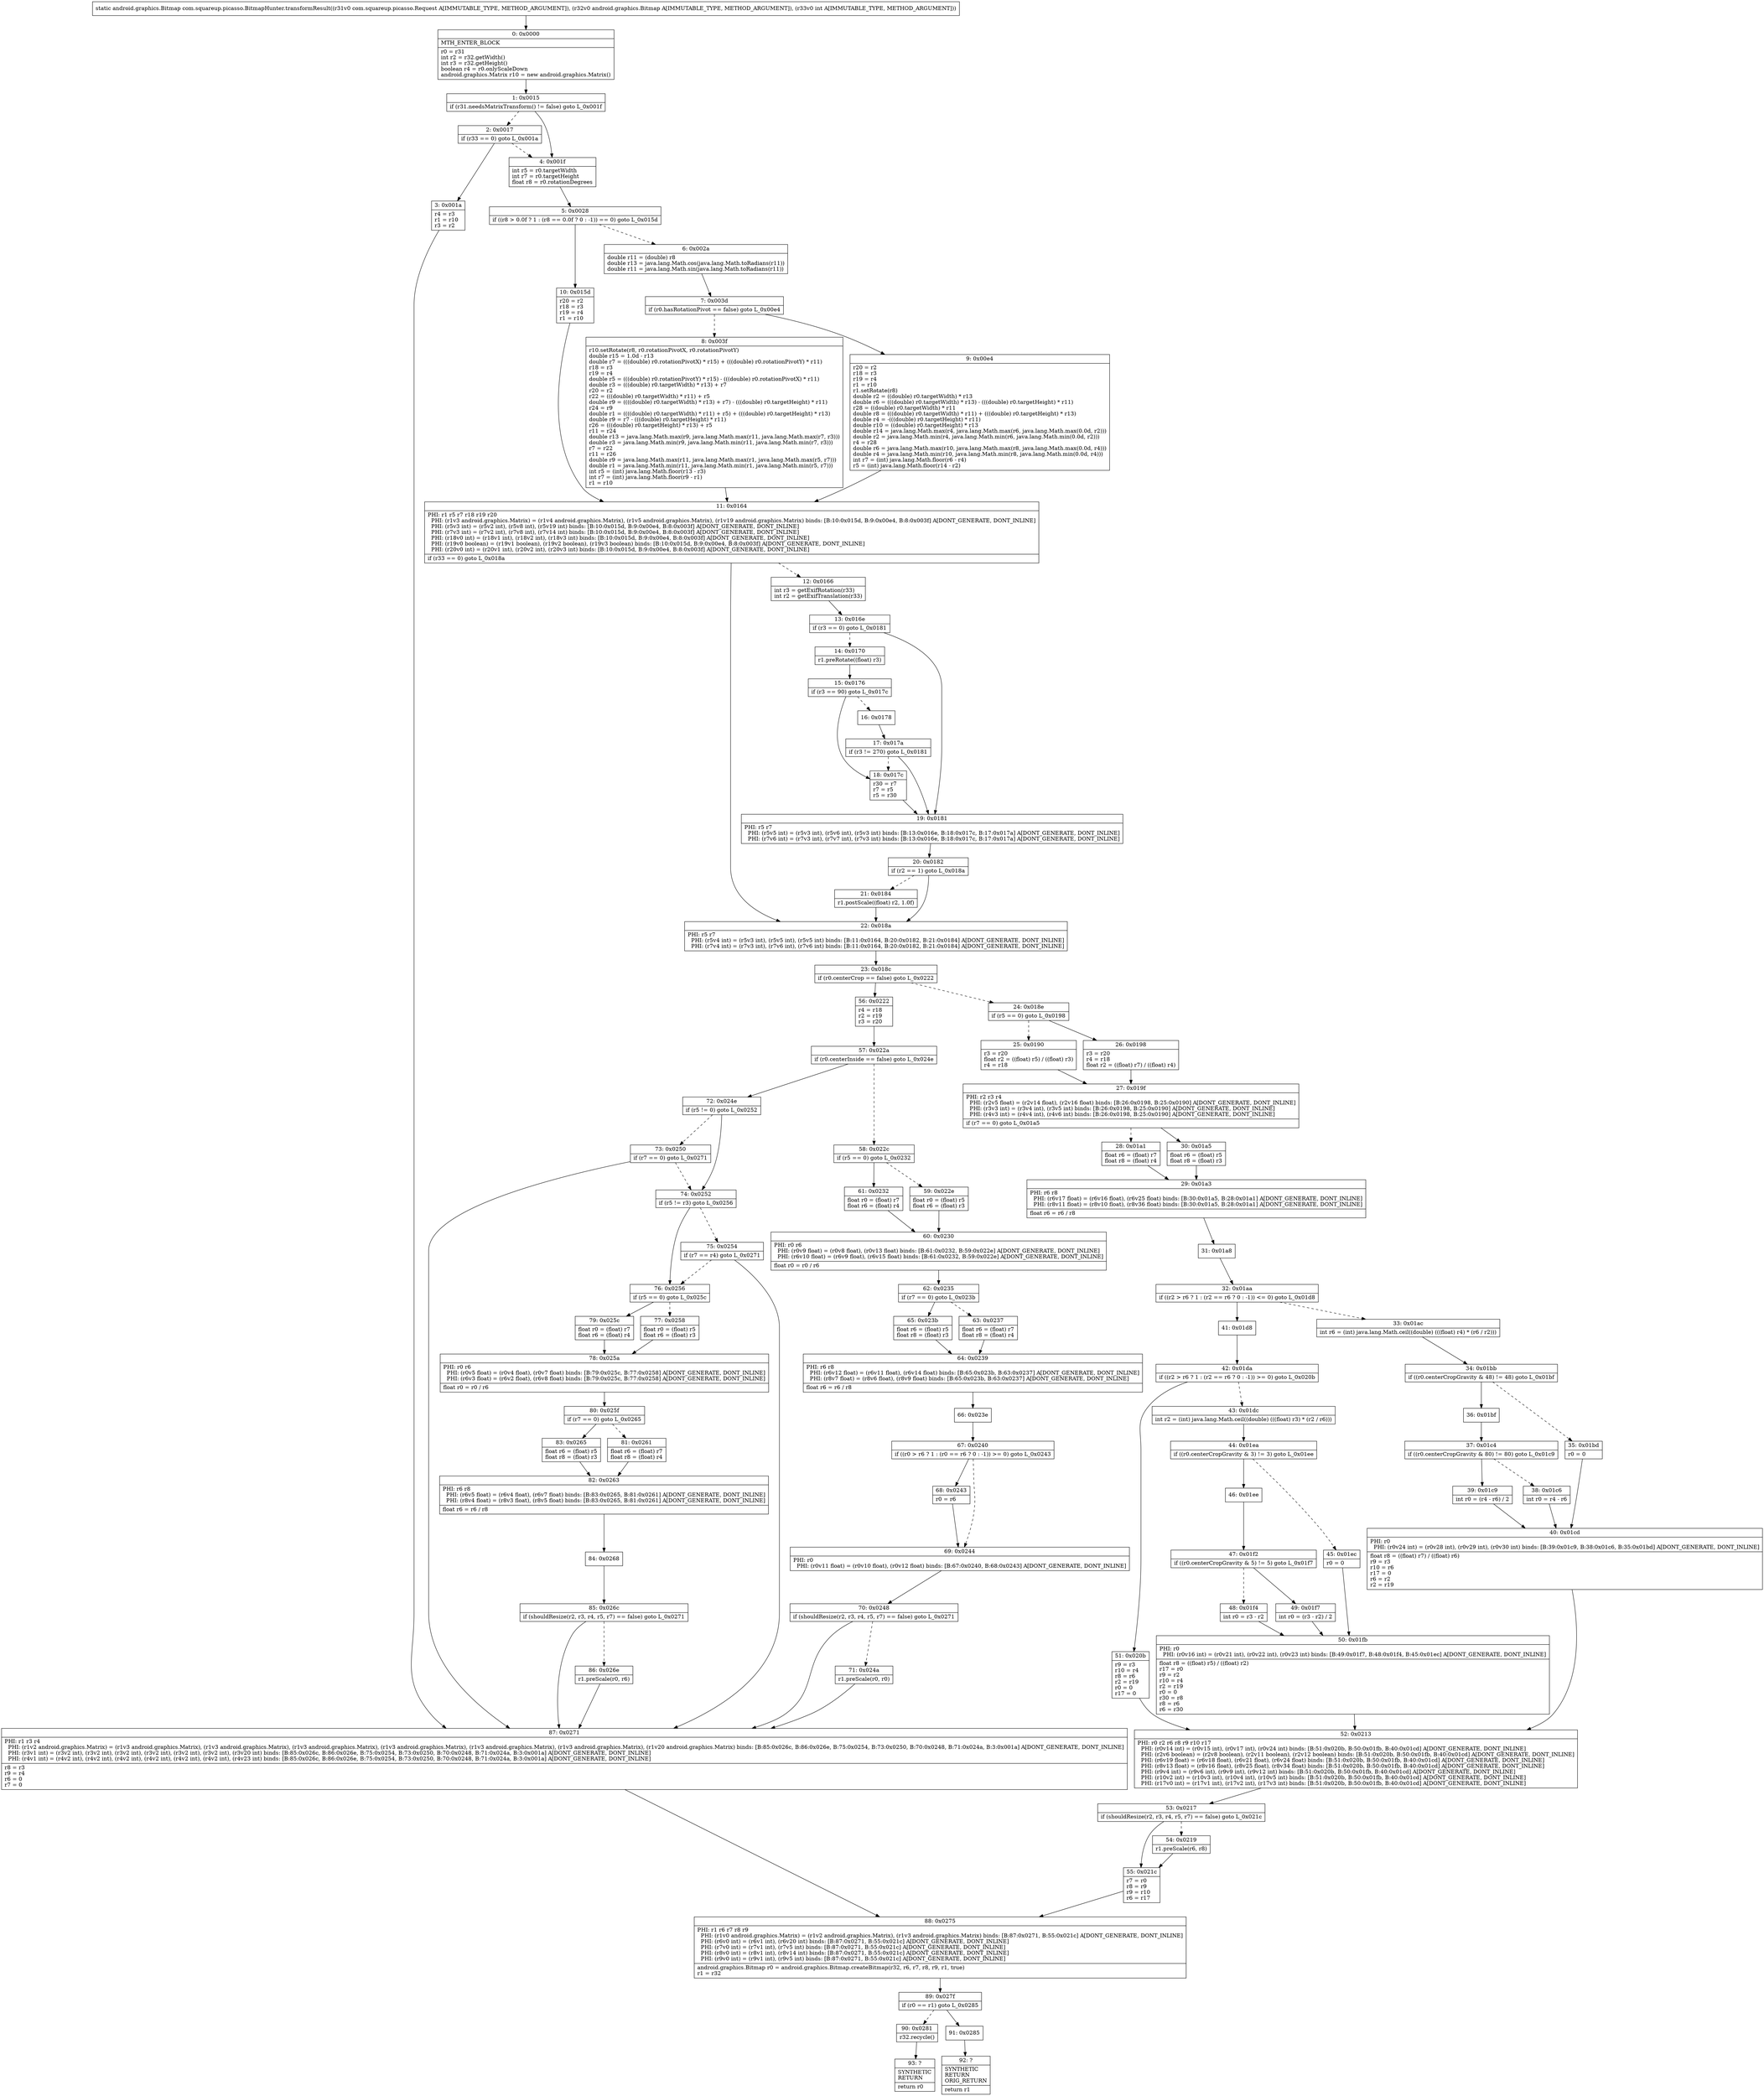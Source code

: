 digraph "CFG forcom.squareup.picasso.BitmapHunter.transformResult(Lcom\/squareup\/picasso\/Request;Landroid\/graphics\/Bitmap;I)Landroid\/graphics\/Bitmap;" {
Node_0 [shape=record,label="{0\:\ 0x0000|MTH_ENTER_BLOCK\l|r0 = r31\lint r2 = r32.getWidth()\lint r3 = r32.getHeight()\lboolean r4 = r0.onlyScaleDown\landroid.graphics.Matrix r10 = new android.graphics.Matrix()\l}"];
Node_1 [shape=record,label="{1\:\ 0x0015|if (r31.needsMatrixTransform() != false) goto L_0x001f\l}"];
Node_2 [shape=record,label="{2\:\ 0x0017|if (r33 == 0) goto L_0x001a\l}"];
Node_3 [shape=record,label="{3\:\ 0x001a|r4 = r3\lr1 = r10\lr3 = r2\l}"];
Node_4 [shape=record,label="{4\:\ 0x001f|int r5 = r0.targetWidth\lint r7 = r0.targetHeight\lfloat r8 = r0.rotationDegrees\l}"];
Node_5 [shape=record,label="{5\:\ 0x0028|if ((r8 \> 0.0f ? 1 : (r8 == 0.0f ? 0 : \-1)) == 0) goto L_0x015d\l}"];
Node_6 [shape=record,label="{6\:\ 0x002a|double r11 = (double) r8\ldouble r13 = java.lang.Math.cos(java.lang.Math.toRadians(r11))\ldouble r11 = java.lang.Math.sin(java.lang.Math.toRadians(r11))\l}"];
Node_7 [shape=record,label="{7\:\ 0x003d|if (r0.hasRotationPivot == false) goto L_0x00e4\l}"];
Node_8 [shape=record,label="{8\:\ 0x003f|r10.setRotate(r8, r0.rotationPivotX, r0.rotationPivotY)\ldouble r15 = 1.0d \- r13\ldouble r7 = (((double) r0.rotationPivotX) * r15) + (((double) r0.rotationPivotY) * r11)\lr18 = r3\lr19 = r4\ldouble r5 = (((double) r0.rotationPivotY) * r15) \- (((double) r0.rotationPivotX) * r11)\ldouble r3 = (((double) r0.targetWidth) * r13) + r7\lr20 = r2\lr22 = (((double) r0.targetWidth) * r11) + r5\ldouble r9 = ((((double) r0.targetWidth) * r13) + r7) \- (((double) r0.targetHeight) * r11)\lr24 = r9\ldouble r1 = ((((double) r0.targetWidth) * r11) + r5) + (((double) r0.targetHeight) * r13)\ldouble r9 = r7 \- (((double) r0.targetHeight) * r11)\lr26 = (((double) r0.targetHeight) * r13) + r5\lr11 = r24\ldouble r13 = java.lang.Math.max(r9, java.lang.Math.max(r11, java.lang.Math.max(r7, r3)))\ldouble r3 = java.lang.Math.min(r9, java.lang.Math.min(r11, java.lang.Math.min(r7, r3)))\lr7 = r22\lr11 = r26\ldouble r9 = java.lang.Math.max(r11, java.lang.Math.max(r1, java.lang.Math.max(r5, r7)))\ldouble r1 = java.lang.Math.min(r11, java.lang.Math.min(r1, java.lang.Math.min(r5, r7)))\lint r5 = (int) java.lang.Math.floor(r13 \- r3)\lint r7 = (int) java.lang.Math.floor(r9 \- r1)\lr1 = r10\l}"];
Node_9 [shape=record,label="{9\:\ 0x00e4|r20 = r2\lr18 = r3\lr19 = r4\lr1 = r10\lr1.setRotate(r8)\ldouble r2 = ((double) r0.targetWidth) * r13\ldouble r6 = (((double) r0.targetWidth) * r13) \- (((double) r0.targetHeight) * r11)\lr28 = ((double) r0.targetWidth) * r11\ldouble r8 = (((double) r0.targetWidth) * r11) + (((double) r0.targetHeight) * r13)\ldouble r4 = \-(((double) r0.targetHeight) * r11)\ldouble r10 = ((double) r0.targetHeight) * r13\ldouble r14 = java.lang.Math.max(r4, java.lang.Math.max(r6, java.lang.Math.max(0.0d, r2)))\ldouble r2 = java.lang.Math.min(r4, java.lang.Math.min(r6, java.lang.Math.min(0.0d, r2)))\lr4 = r28\ldouble r6 = java.lang.Math.max(r10, java.lang.Math.max(r8, java.lang.Math.max(0.0d, r4)))\ldouble r4 = java.lang.Math.min(r10, java.lang.Math.min(r8, java.lang.Math.min(0.0d, r4)))\lint r7 = (int) java.lang.Math.floor(r6 \- r4)\lr5 = (int) java.lang.Math.floor(r14 \- r2)\l}"];
Node_10 [shape=record,label="{10\:\ 0x015d|r20 = r2\lr18 = r3\lr19 = r4\lr1 = r10\l}"];
Node_11 [shape=record,label="{11\:\ 0x0164|PHI: r1 r5 r7 r18 r19 r20 \l  PHI: (r1v3 android.graphics.Matrix) = (r1v4 android.graphics.Matrix), (r1v5 android.graphics.Matrix), (r1v19 android.graphics.Matrix) binds: [B:10:0x015d, B:9:0x00e4, B:8:0x003f] A[DONT_GENERATE, DONT_INLINE]\l  PHI: (r5v3 int) = (r5v2 int), (r5v8 int), (r5v19 int) binds: [B:10:0x015d, B:9:0x00e4, B:8:0x003f] A[DONT_GENERATE, DONT_INLINE]\l  PHI: (r7v3 int) = (r7v2 int), (r7v8 int), (r7v14 int) binds: [B:10:0x015d, B:9:0x00e4, B:8:0x003f] A[DONT_GENERATE, DONT_INLINE]\l  PHI: (r18v0 int) = (r18v1 int), (r18v2 int), (r18v3 int) binds: [B:10:0x015d, B:9:0x00e4, B:8:0x003f] A[DONT_GENERATE, DONT_INLINE]\l  PHI: (r19v0 boolean) = (r19v1 boolean), (r19v2 boolean), (r19v3 boolean) binds: [B:10:0x015d, B:9:0x00e4, B:8:0x003f] A[DONT_GENERATE, DONT_INLINE]\l  PHI: (r20v0 int) = (r20v1 int), (r20v2 int), (r20v3 int) binds: [B:10:0x015d, B:9:0x00e4, B:8:0x003f] A[DONT_GENERATE, DONT_INLINE]\l|if (r33 == 0) goto L_0x018a\l}"];
Node_12 [shape=record,label="{12\:\ 0x0166|int r3 = getExifRotation(r33)\lint r2 = getExifTranslation(r33)\l}"];
Node_13 [shape=record,label="{13\:\ 0x016e|if (r3 == 0) goto L_0x0181\l}"];
Node_14 [shape=record,label="{14\:\ 0x0170|r1.preRotate((float) r3)\l}"];
Node_15 [shape=record,label="{15\:\ 0x0176|if (r3 == 90) goto L_0x017c\l}"];
Node_16 [shape=record,label="{16\:\ 0x0178}"];
Node_17 [shape=record,label="{17\:\ 0x017a|if (r3 != 270) goto L_0x0181\l}"];
Node_18 [shape=record,label="{18\:\ 0x017c|r30 = r7\lr7 = r5\lr5 = r30\l}"];
Node_19 [shape=record,label="{19\:\ 0x0181|PHI: r5 r7 \l  PHI: (r5v5 int) = (r5v3 int), (r5v6 int), (r5v3 int) binds: [B:13:0x016e, B:18:0x017c, B:17:0x017a] A[DONT_GENERATE, DONT_INLINE]\l  PHI: (r7v6 int) = (r7v3 int), (r7v7 int), (r7v3 int) binds: [B:13:0x016e, B:18:0x017c, B:17:0x017a] A[DONT_GENERATE, DONT_INLINE]\l}"];
Node_20 [shape=record,label="{20\:\ 0x0182|if (r2 == 1) goto L_0x018a\l}"];
Node_21 [shape=record,label="{21\:\ 0x0184|r1.postScale((float) r2, 1.0f)\l}"];
Node_22 [shape=record,label="{22\:\ 0x018a|PHI: r5 r7 \l  PHI: (r5v4 int) = (r5v3 int), (r5v5 int), (r5v5 int) binds: [B:11:0x0164, B:20:0x0182, B:21:0x0184] A[DONT_GENERATE, DONT_INLINE]\l  PHI: (r7v4 int) = (r7v3 int), (r7v6 int), (r7v6 int) binds: [B:11:0x0164, B:20:0x0182, B:21:0x0184] A[DONT_GENERATE, DONT_INLINE]\l}"];
Node_23 [shape=record,label="{23\:\ 0x018c|if (r0.centerCrop == false) goto L_0x0222\l}"];
Node_24 [shape=record,label="{24\:\ 0x018e|if (r5 == 0) goto L_0x0198\l}"];
Node_25 [shape=record,label="{25\:\ 0x0190|r3 = r20\lfloat r2 = ((float) r5) \/ ((float) r3)\lr4 = r18\l}"];
Node_26 [shape=record,label="{26\:\ 0x0198|r3 = r20\lr4 = r18\lfloat r2 = ((float) r7) \/ ((float) r4)\l}"];
Node_27 [shape=record,label="{27\:\ 0x019f|PHI: r2 r3 r4 \l  PHI: (r2v5 float) = (r2v14 float), (r2v16 float) binds: [B:26:0x0198, B:25:0x0190] A[DONT_GENERATE, DONT_INLINE]\l  PHI: (r3v3 int) = (r3v4 int), (r3v5 int) binds: [B:26:0x0198, B:25:0x0190] A[DONT_GENERATE, DONT_INLINE]\l  PHI: (r4v3 int) = (r4v4 int), (r4v6 int) binds: [B:26:0x0198, B:25:0x0190] A[DONT_GENERATE, DONT_INLINE]\l|if (r7 == 0) goto L_0x01a5\l}"];
Node_28 [shape=record,label="{28\:\ 0x01a1|float r6 = (float) r7\lfloat r8 = (float) r4\l}"];
Node_29 [shape=record,label="{29\:\ 0x01a3|PHI: r6 r8 \l  PHI: (r6v17 float) = (r6v16 float), (r6v25 float) binds: [B:30:0x01a5, B:28:0x01a1] A[DONT_GENERATE, DONT_INLINE]\l  PHI: (r8v11 float) = (r8v10 float), (r8v36 float) binds: [B:30:0x01a5, B:28:0x01a1] A[DONT_GENERATE, DONT_INLINE]\l|float r6 = r6 \/ r8\l}"];
Node_30 [shape=record,label="{30\:\ 0x01a5|float r6 = (float) r5\lfloat r8 = (float) r3\l}"];
Node_31 [shape=record,label="{31\:\ 0x01a8}"];
Node_32 [shape=record,label="{32\:\ 0x01aa|if ((r2 \> r6 ? 1 : (r2 == r6 ? 0 : \-1)) \<= 0) goto L_0x01d8\l}"];
Node_33 [shape=record,label="{33\:\ 0x01ac|int r6 = (int) java.lang.Math.ceil((double) (((float) r4) * (r6 \/ r2)))\l}"];
Node_34 [shape=record,label="{34\:\ 0x01bb|if ((r0.centerCropGravity & 48) != 48) goto L_0x01bf\l}"];
Node_35 [shape=record,label="{35\:\ 0x01bd|r0 = 0\l}"];
Node_36 [shape=record,label="{36\:\ 0x01bf}"];
Node_37 [shape=record,label="{37\:\ 0x01c4|if ((r0.centerCropGravity & 80) != 80) goto L_0x01c9\l}"];
Node_38 [shape=record,label="{38\:\ 0x01c6|int r0 = r4 \- r6\l}"];
Node_39 [shape=record,label="{39\:\ 0x01c9|int r0 = (r4 \- r6) \/ 2\l}"];
Node_40 [shape=record,label="{40\:\ 0x01cd|PHI: r0 \l  PHI: (r0v24 int) = (r0v28 int), (r0v29 int), (r0v30 int) binds: [B:39:0x01c9, B:38:0x01c6, B:35:0x01bd] A[DONT_GENERATE, DONT_INLINE]\l|float r8 = ((float) r7) \/ ((float) r6)\lr9 = r3\lr10 = r6\lr17 = 0\lr6 = r2\lr2 = r19\l}"];
Node_41 [shape=record,label="{41\:\ 0x01d8}"];
Node_42 [shape=record,label="{42\:\ 0x01da|if ((r2 \> r6 ? 1 : (r2 == r6 ? 0 : \-1)) \>= 0) goto L_0x020b\l}"];
Node_43 [shape=record,label="{43\:\ 0x01dc|int r2 = (int) java.lang.Math.ceil((double) (((float) r3) * (r2 \/ r6)))\l}"];
Node_44 [shape=record,label="{44\:\ 0x01ea|if ((r0.centerCropGravity & 3) != 3) goto L_0x01ee\l}"];
Node_45 [shape=record,label="{45\:\ 0x01ec|r0 = 0\l}"];
Node_46 [shape=record,label="{46\:\ 0x01ee}"];
Node_47 [shape=record,label="{47\:\ 0x01f2|if ((r0.centerCropGravity & 5) != 5) goto L_0x01f7\l}"];
Node_48 [shape=record,label="{48\:\ 0x01f4|int r0 = r3 \- r2\l}"];
Node_49 [shape=record,label="{49\:\ 0x01f7|int r0 = (r3 \- r2) \/ 2\l}"];
Node_50 [shape=record,label="{50\:\ 0x01fb|PHI: r0 \l  PHI: (r0v16 int) = (r0v21 int), (r0v22 int), (r0v23 int) binds: [B:49:0x01f7, B:48:0x01f4, B:45:0x01ec] A[DONT_GENERATE, DONT_INLINE]\l|float r8 = ((float) r5) \/ ((float) r2)\lr17 = r0\lr9 = r2\lr10 = r4\lr2 = r19\lr0 = 0\lr30 = r8\lr8 = r6\lr6 = r30\l}"];
Node_51 [shape=record,label="{51\:\ 0x020b|r9 = r3\lr10 = r4\lr8 = r6\lr2 = r19\lr0 = 0\lr17 = 0\l}"];
Node_52 [shape=record,label="{52\:\ 0x0213|PHI: r0 r2 r6 r8 r9 r10 r17 \l  PHI: (r0v14 int) = (r0v15 int), (r0v17 int), (r0v24 int) binds: [B:51:0x020b, B:50:0x01fb, B:40:0x01cd] A[DONT_GENERATE, DONT_INLINE]\l  PHI: (r2v6 boolean) = (r2v8 boolean), (r2v11 boolean), (r2v12 boolean) binds: [B:51:0x020b, B:50:0x01fb, B:40:0x01cd] A[DONT_GENERATE, DONT_INLINE]\l  PHI: (r6v19 float) = (r6v18 float), (r6v21 float), (r6v24 float) binds: [B:51:0x020b, B:50:0x01fb, B:40:0x01cd] A[DONT_GENERATE, DONT_INLINE]\l  PHI: (r8v13 float) = (r8v16 float), (r8v25 float), (r8v34 float) binds: [B:51:0x020b, B:50:0x01fb, B:40:0x01cd] A[DONT_GENERATE, DONT_INLINE]\l  PHI: (r9v4 int) = (r9v6 int), (r9v9 int), (r9v12 int) binds: [B:51:0x020b, B:50:0x01fb, B:40:0x01cd] A[DONT_GENERATE, DONT_INLINE]\l  PHI: (r10v2 int) = (r10v3 int), (r10v4 int), (r10v5 int) binds: [B:51:0x020b, B:50:0x01fb, B:40:0x01cd] A[DONT_GENERATE, DONT_INLINE]\l  PHI: (r17v0 int) = (r17v1 int), (r17v2 int), (r17v3 int) binds: [B:51:0x020b, B:50:0x01fb, B:40:0x01cd] A[DONT_GENERATE, DONT_INLINE]\l}"];
Node_53 [shape=record,label="{53\:\ 0x0217|if (shouldResize(r2, r3, r4, r5, r7) == false) goto L_0x021c\l}"];
Node_54 [shape=record,label="{54\:\ 0x0219|r1.preScale(r6, r8)\l}"];
Node_55 [shape=record,label="{55\:\ 0x021c|r7 = r0\lr8 = r9\lr9 = r10\lr6 = r17\l}"];
Node_56 [shape=record,label="{56\:\ 0x0222|r4 = r18\lr2 = r19\lr3 = r20\l}"];
Node_57 [shape=record,label="{57\:\ 0x022a|if (r0.centerInside == false) goto L_0x024e\l}"];
Node_58 [shape=record,label="{58\:\ 0x022c|if (r5 == 0) goto L_0x0232\l}"];
Node_59 [shape=record,label="{59\:\ 0x022e|float r0 = (float) r5\lfloat r6 = (float) r3\l}"];
Node_60 [shape=record,label="{60\:\ 0x0230|PHI: r0 r6 \l  PHI: (r0v9 float) = (r0v8 float), (r0v13 float) binds: [B:61:0x0232, B:59:0x022e] A[DONT_GENERATE, DONT_INLINE]\l  PHI: (r6v10 float) = (r6v9 float), (r6v15 float) binds: [B:61:0x0232, B:59:0x022e] A[DONT_GENERATE, DONT_INLINE]\l|float r0 = r0 \/ r6\l}"];
Node_61 [shape=record,label="{61\:\ 0x0232|float r0 = (float) r7\lfloat r6 = (float) r4\l}"];
Node_62 [shape=record,label="{62\:\ 0x0235|if (r7 == 0) goto L_0x023b\l}"];
Node_63 [shape=record,label="{63\:\ 0x0237|float r6 = (float) r7\lfloat r8 = (float) r4\l}"];
Node_64 [shape=record,label="{64\:\ 0x0239|PHI: r6 r8 \l  PHI: (r6v12 float) = (r6v11 float), (r6v14 float) binds: [B:65:0x023b, B:63:0x0237] A[DONT_GENERATE, DONT_INLINE]\l  PHI: (r8v7 float) = (r8v6 float), (r8v9 float) binds: [B:65:0x023b, B:63:0x0237] A[DONT_GENERATE, DONT_INLINE]\l|float r6 = r6 \/ r8\l}"];
Node_65 [shape=record,label="{65\:\ 0x023b|float r6 = (float) r5\lfloat r8 = (float) r3\l}"];
Node_66 [shape=record,label="{66\:\ 0x023e}"];
Node_67 [shape=record,label="{67\:\ 0x0240|if ((r0 \> r6 ? 1 : (r0 == r6 ? 0 : \-1)) \>= 0) goto L_0x0243\l}"];
Node_68 [shape=record,label="{68\:\ 0x0243|r0 = r6\l}"];
Node_69 [shape=record,label="{69\:\ 0x0244|PHI: r0 \l  PHI: (r0v11 float) = (r0v10 float), (r0v12 float) binds: [B:67:0x0240, B:68:0x0243] A[DONT_GENERATE, DONT_INLINE]\l}"];
Node_70 [shape=record,label="{70\:\ 0x0248|if (shouldResize(r2, r3, r4, r5, r7) == false) goto L_0x0271\l}"];
Node_71 [shape=record,label="{71\:\ 0x024a|r1.preScale(r0, r0)\l}"];
Node_72 [shape=record,label="{72\:\ 0x024e|if (r5 != 0) goto L_0x0252\l}"];
Node_73 [shape=record,label="{73\:\ 0x0250|if (r7 == 0) goto L_0x0271\l}"];
Node_74 [shape=record,label="{74\:\ 0x0252|if (r5 != r3) goto L_0x0256\l}"];
Node_75 [shape=record,label="{75\:\ 0x0254|if (r7 == r4) goto L_0x0271\l}"];
Node_76 [shape=record,label="{76\:\ 0x0256|if (r5 == 0) goto L_0x025c\l}"];
Node_77 [shape=record,label="{77\:\ 0x0258|float r0 = (float) r5\lfloat r6 = (float) r3\l}"];
Node_78 [shape=record,label="{78\:\ 0x025a|PHI: r0 r6 \l  PHI: (r0v5 float) = (r0v4 float), (r0v7 float) binds: [B:79:0x025c, B:77:0x0258] A[DONT_GENERATE, DONT_INLINE]\l  PHI: (r6v3 float) = (r6v2 float), (r6v8 float) binds: [B:79:0x025c, B:77:0x0258] A[DONT_GENERATE, DONT_INLINE]\l|float r0 = r0 \/ r6\l}"];
Node_79 [shape=record,label="{79\:\ 0x025c|float r0 = (float) r7\lfloat r6 = (float) r4\l}"];
Node_80 [shape=record,label="{80\:\ 0x025f|if (r7 == 0) goto L_0x0265\l}"];
Node_81 [shape=record,label="{81\:\ 0x0261|float r6 = (float) r7\lfloat r8 = (float) r4\l}"];
Node_82 [shape=record,label="{82\:\ 0x0263|PHI: r6 r8 \l  PHI: (r6v5 float) = (r6v4 float), (r6v7 float) binds: [B:83:0x0265, B:81:0x0261] A[DONT_GENERATE, DONT_INLINE]\l  PHI: (r8v4 float) = (r8v3 float), (r8v5 float) binds: [B:83:0x0265, B:81:0x0261] A[DONT_GENERATE, DONT_INLINE]\l|float r6 = r6 \/ r8\l}"];
Node_83 [shape=record,label="{83\:\ 0x0265|float r6 = (float) r5\lfloat r8 = (float) r3\l}"];
Node_84 [shape=record,label="{84\:\ 0x0268}"];
Node_85 [shape=record,label="{85\:\ 0x026c|if (shouldResize(r2, r3, r4, r5, r7) == false) goto L_0x0271\l}"];
Node_86 [shape=record,label="{86\:\ 0x026e|r1.preScale(r0, r6)\l}"];
Node_87 [shape=record,label="{87\:\ 0x0271|PHI: r1 r3 r4 \l  PHI: (r1v2 android.graphics.Matrix) = (r1v3 android.graphics.Matrix), (r1v3 android.graphics.Matrix), (r1v3 android.graphics.Matrix), (r1v3 android.graphics.Matrix), (r1v3 android.graphics.Matrix), (r1v3 android.graphics.Matrix), (r1v20 android.graphics.Matrix) binds: [B:85:0x026c, B:86:0x026e, B:75:0x0254, B:73:0x0250, B:70:0x0248, B:71:0x024a, B:3:0x001a] A[DONT_GENERATE, DONT_INLINE]\l  PHI: (r3v1 int) = (r3v2 int), (r3v2 int), (r3v2 int), (r3v2 int), (r3v2 int), (r3v2 int), (r3v20 int) binds: [B:85:0x026c, B:86:0x026e, B:75:0x0254, B:73:0x0250, B:70:0x0248, B:71:0x024a, B:3:0x001a] A[DONT_GENERATE, DONT_INLINE]\l  PHI: (r4v1 int) = (r4v2 int), (r4v2 int), (r4v2 int), (r4v2 int), (r4v2 int), (r4v2 int), (r4v23 int) binds: [B:85:0x026c, B:86:0x026e, B:75:0x0254, B:73:0x0250, B:70:0x0248, B:71:0x024a, B:3:0x001a] A[DONT_GENERATE, DONT_INLINE]\l|r8 = r3\lr9 = r4\lr6 = 0\lr7 = 0\l}"];
Node_88 [shape=record,label="{88\:\ 0x0275|PHI: r1 r6 r7 r8 r9 \l  PHI: (r1v0 android.graphics.Matrix) = (r1v2 android.graphics.Matrix), (r1v3 android.graphics.Matrix) binds: [B:87:0x0271, B:55:0x021c] A[DONT_GENERATE, DONT_INLINE]\l  PHI: (r6v0 int) = (r6v1 int), (r6v20 int) binds: [B:87:0x0271, B:55:0x021c] A[DONT_GENERATE, DONT_INLINE]\l  PHI: (r7v0 int) = (r7v1 int), (r7v5 int) binds: [B:87:0x0271, B:55:0x021c] A[DONT_GENERATE, DONT_INLINE]\l  PHI: (r8v0 int) = (r8v1 int), (r8v14 int) binds: [B:87:0x0271, B:55:0x021c] A[DONT_GENERATE, DONT_INLINE]\l  PHI: (r9v0 int) = (r9v1 int), (r9v5 int) binds: [B:87:0x0271, B:55:0x021c] A[DONT_GENERATE, DONT_INLINE]\l|android.graphics.Bitmap r0 = android.graphics.Bitmap.createBitmap(r32, r6, r7, r8, r9, r1, true)\lr1 = r32\l}"];
Node_89 [shape=record,label="{89\:\ 0x027f|if (r0 == r1) goto L_0x0285\l}"];
Node_90 [shape=record,label="{90\:\ 0x0281|r32.recycle()\l}"];
Node_91 [shape=record,label="{91\:\ 0x0285}"];
Node_92 [shape=record,label="{92\:\ ?|SYNTHETIC\lRETURN\lORIG_RETURN\l|return r1\l}"];
Node_93 [shape=record,label="{93\:\ ?|SYNTHETIC\lRETURN\l|return r0\l}"];
MethodNode[shape=record,label="{static android.graphics.Bitmap com.squareup.picasso.BitmapHunter.transformResult((r31v0 com.squareup.picasso.Request A[IMMUTABLE_TYPE, METHOD_ARGUMENT]), (r32v0 android.graphics.Bitmap A[IMMUTABLE_TYPE, METHOD_ARGUMENT]), (r33v0 int A[IMMUTABLE_TYPE, METHOD_ARGUMENT])) }"];
MethodNode -> Node_0;
Node_0 -> Node_1;
Node_1 -> Node_2[style=dashed];
Node_1 -> Node_4;
Node_2 -> Node_3;
Node_2 -> Node_4[style=dashed];
Node_3 -> Node_87;
Node_4 -> Node_5;
Node_5 -> Node_6[style=dashed];
Node_5 -> Node_10;
Node_6 -> Node_7;
Node_7 -> Node_8[style=dashed];
Node_7 -> Node_9;
Node_8 -> Node_11;
Node_9 -> Node_11;
Node_10 -> Node_11;
Node_11 -> Node_12[style=dashed];
Node_11 -> Node_22;
Node_12 -> Node_13;
Node_13 -> Node_14[style=dashed];
Node_13 -> Node_19;
Node_14 -> Node_15;
Node_15 -> Node_16[style=dashed];
Node_15 -> Node_18;
Node_16 -> Node_17;
Node_17 -> Node_18[style=dashed];
Node_17 -> Node_19;
Node_18 -> Node_19;
Node_19 -> Node_20;
Node_20 -> Node_21[style=dashed];
Node_20 -> Node_22;
Node_21 -> Node_22;
Node_22 -> Node_23;
Node_23 -> Node_24[style=dashed];
Node_23 -> Node_56;
Node_24 -> Node_25[style=dashed];
Node_24 -> Node_26;
Node_25 -> Node_27;
Node_26 -> Node_27;
Node_27 -> Node_28[style=dashed];
Node_27 -> Node_30;
Node_28 -> Node_29;
Node_29 -> Node_31;
Node_30 -> Node_29;
Node_31 -> Node_32;
Node_32 -> Node_33[style=dashed];
Node_32 -> Node_41;
Node_33 -> Node_34;
Node_34 -> Node_35[style=dashed];
Node_34 -> Node_36;
Node_35 -> Node_40;
Node_36 -> Node_37;
Node_37 -> Node_38[style=dashed];
Node_37 -> Node_39;
Node_38 -> Node_40;
Node_39 -> Node_40;
Node_40 -> Node_52;
Node_41 -> Node_42;
Node_42 -> Node_43[style=dashed];
Node_42 -> Node_51;
Node_43 -> Node_44;
Node_44 -> Node_45[style=dashed];
Node_44 -> Node_46;
Node_45 -> Node_50;
Node_46 -> Node_47;
Node_47 -> Node_48[style=dashed];
Node_47 -> Node_49;
Node_48 -> Node_50;
Node_49 -> Node_50;
Node_50 -> Node_52;
Node_51 -> Node_52;
Node_52 -> Node_53;
Node_53 -> Node_54[style=dashed];
Node_53 -> Node_55;
Node_54 -> Node_55;
Node_55 -> Node_88;
Node_56 -> Node_57;
Node_57 -> Node_58[style=dashed];
Node_57 -> Node_72;
Node_58 -> Node_59[style=dashed];
Node_58 -> Node_61;
Node_59 -> Node_60;
Node_60 -> Node_62;
Node_61 -> Node_60;
Node_62 -> Node_63[style=dashed];
Node_62 -> Node_65;
Node_63 -> Node_64;
Node_64 -> Node_66;
Node_65 -> Node_64;
Node_66 -> Node_67;
Node_67 -> Node_68;
Node_67 -> Node_69[style=dashed];
Node_68 -> Node_69;
Node_69 -> Node_70;
Node_70 -> Node_71[style=dashed];
Node_70 -> Node_87;
Node_71 -> Node_87;
Node_72 -> Node_73[style=dashed];
Node_72 -> Node_74;
Node_73 -> Node_74[style=dashed];
Node_73 -> Node_87;
Node_74 -> Node_75[style=dashed];
Node_74 -> Node_76;
Node_75 -> Node_76[style=dashed];
Node_75 -> Node_87;
Node_76 -> Node_77[style=dashed];
Node_76 -> Node_79;
Node_77 -> Node_78;
Node_78 -> Node_80;
Node_79 -> Node_78;
Node_80 -> Node_81[style=dashed];
Node_80 -> Node_83;
Node_81 -> Node_82;
Node_82 -> Node_84;
Node_83 -> Node_82;
Node_84 -> Node_85;
Node_85 -> Node_86[style=dashed];
Node_85 -> Node_87;
Node_86 -> Node_87;
Node_87 -> Node_88;
Node_88 -> Node_89;
Node_89 -> Node_90[style=dashed];
Node_89 -> Node_91;
Node_90 -> Node_93;
Node_91 -> Node_92;
}

